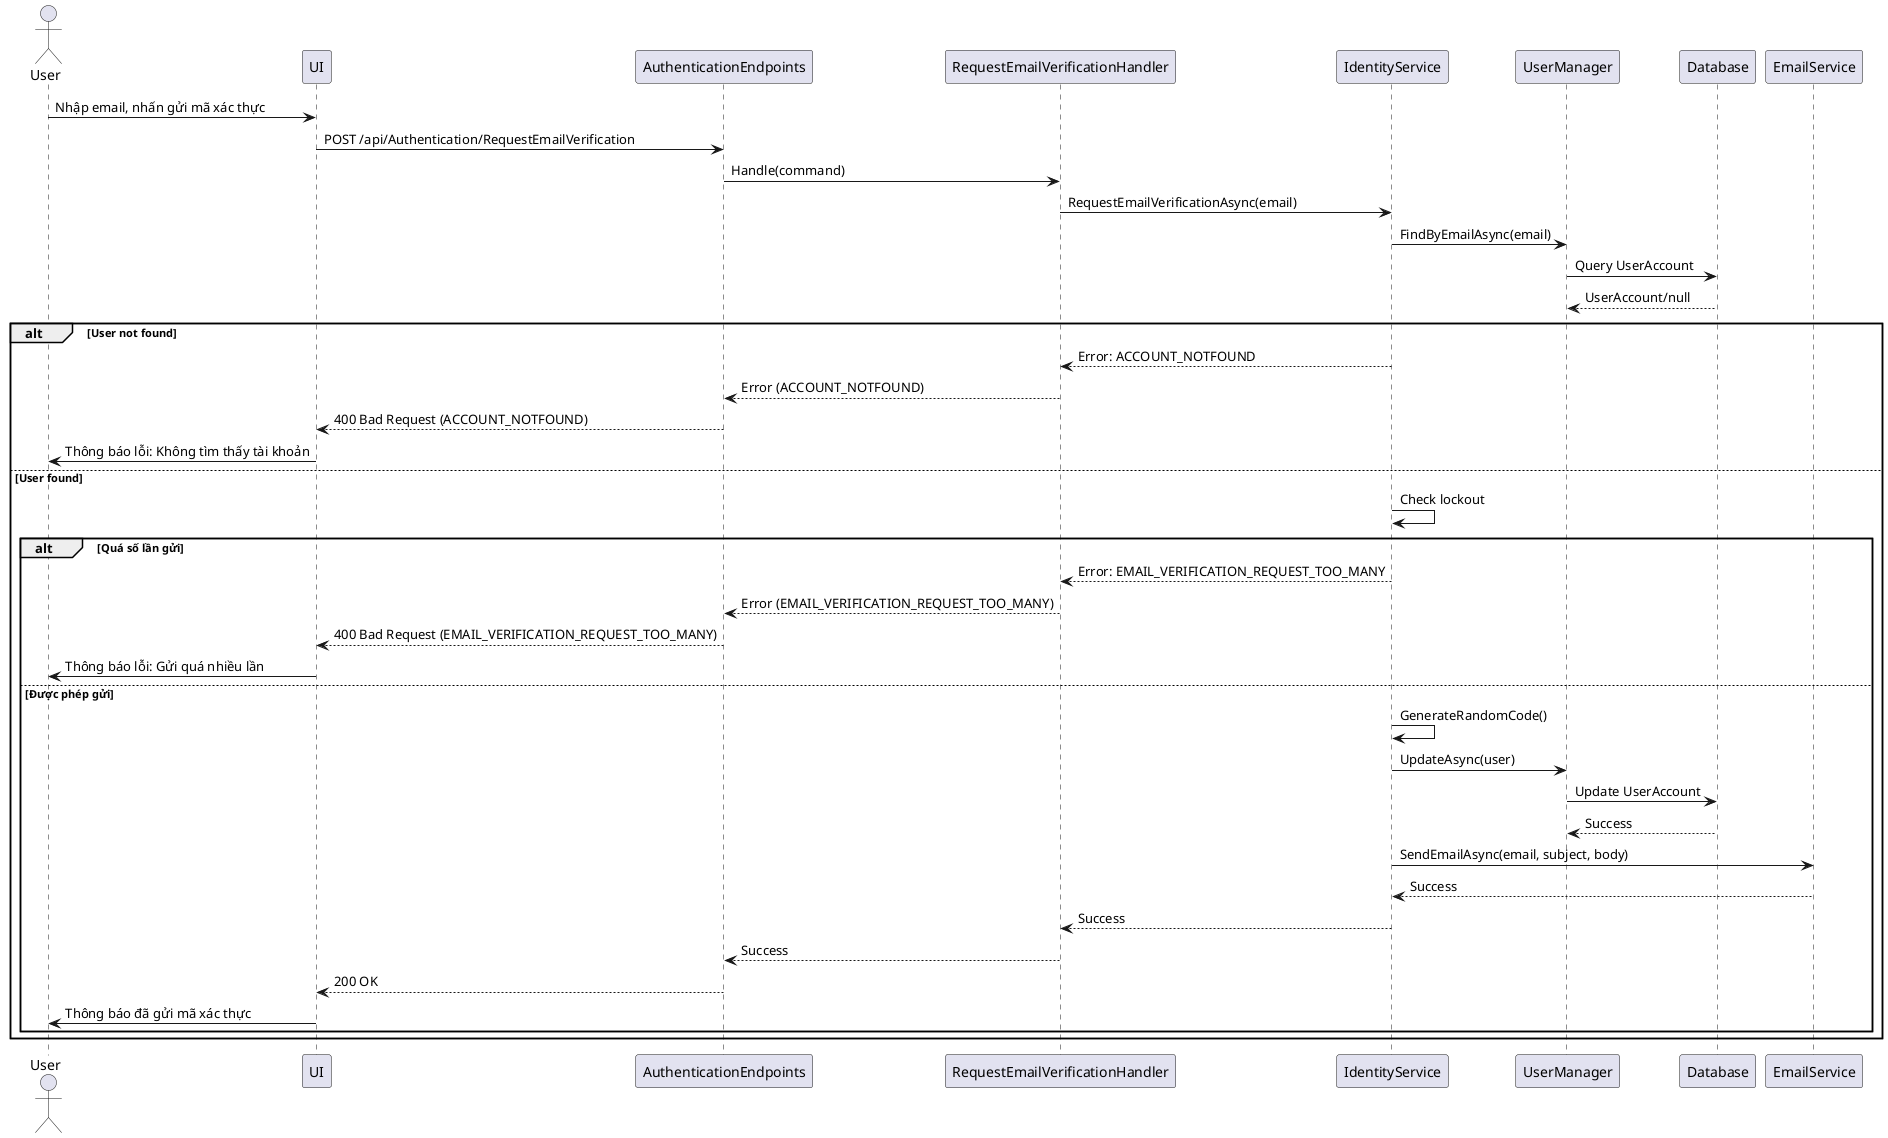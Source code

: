@startuml
actor User
participant UI
participant AuthenticationEndpoints
participant RequestEmailVerificationHandler
participant IdentityService
participant UserManager
participant Database
participant EmailService

User -> UI : Nhập email, nhấn gửi mã xác thực
UI -> AuthenticationEndpoints : POST /api/Authentication/RequestEmailVerification
AuthenticationEndpoints -> RequestEmailVerificationHandler : Handle(command)
RequestEmailVerificationHandler -> IdentityService : RequestEmailVerificationAsync(email)
IdentityService -> UserManager : FindByEmailAsync(email)
UserManager -> Database : Query UserAccount
Database --> UserManager : UserAccount/null
alt User not found
    IdentityService --> RequestEmailVerificationHandler : Error: ACCOUNT_NOTFOUND
    RequestEmailVerificationHandler --> AuthenticationEndpoints : Error (ACCOUNT_NOTFOUND)
    AuthenticationEndpoints --> UI : 400 Bad Request (ACCOUNT_NOTFOUND)
    UI -> User : Thông báo lỗi: Không tìm thấy tài khoản
else User found
    IdentityService -> IdentityService : Check lockout
    alt Quá số lần gửi
        IdentityService --> RequestEmailVerificationHandler : Error: EMAIL_VERIFICATION_REQUEST_TOO_MANY
        RequestEmailVerificationHandler --> AuthenticationEndpoints : Error (EMAIL_VERIFICATION_REQUEST_TOO_MANY)
        AuthenticationEndpoints --> UI : 400 Bad Request (EMAIL_VERIFICATION_REQUEST_TOO_MANY)
        UI -> User : Thông báo lỗi: Gửi quá nhiều lần
    else Được phép gửi
        IdentityService -> IdentityService : GenerateRandomCode()
        IdentityService -> UserManager : UpdateAsync(user)
        UserManager -> Database : Update UserAccount
        Database --> UserManager : Success
        IdentityService -> EmailService : SendEmailAsync(email, subject, body)
        EmailService --> IdentityService : Success
        IdentityService --> RequestEmailVerificationHandler : Success
        RequestEmailVerificationHandler --> AuthenticationEndpoints : Success
        AuthenticationEndpoints --> UI : 200 OK
        UI -> User : Thông báo đã gửi mã xác thực
    end
end
@enduml